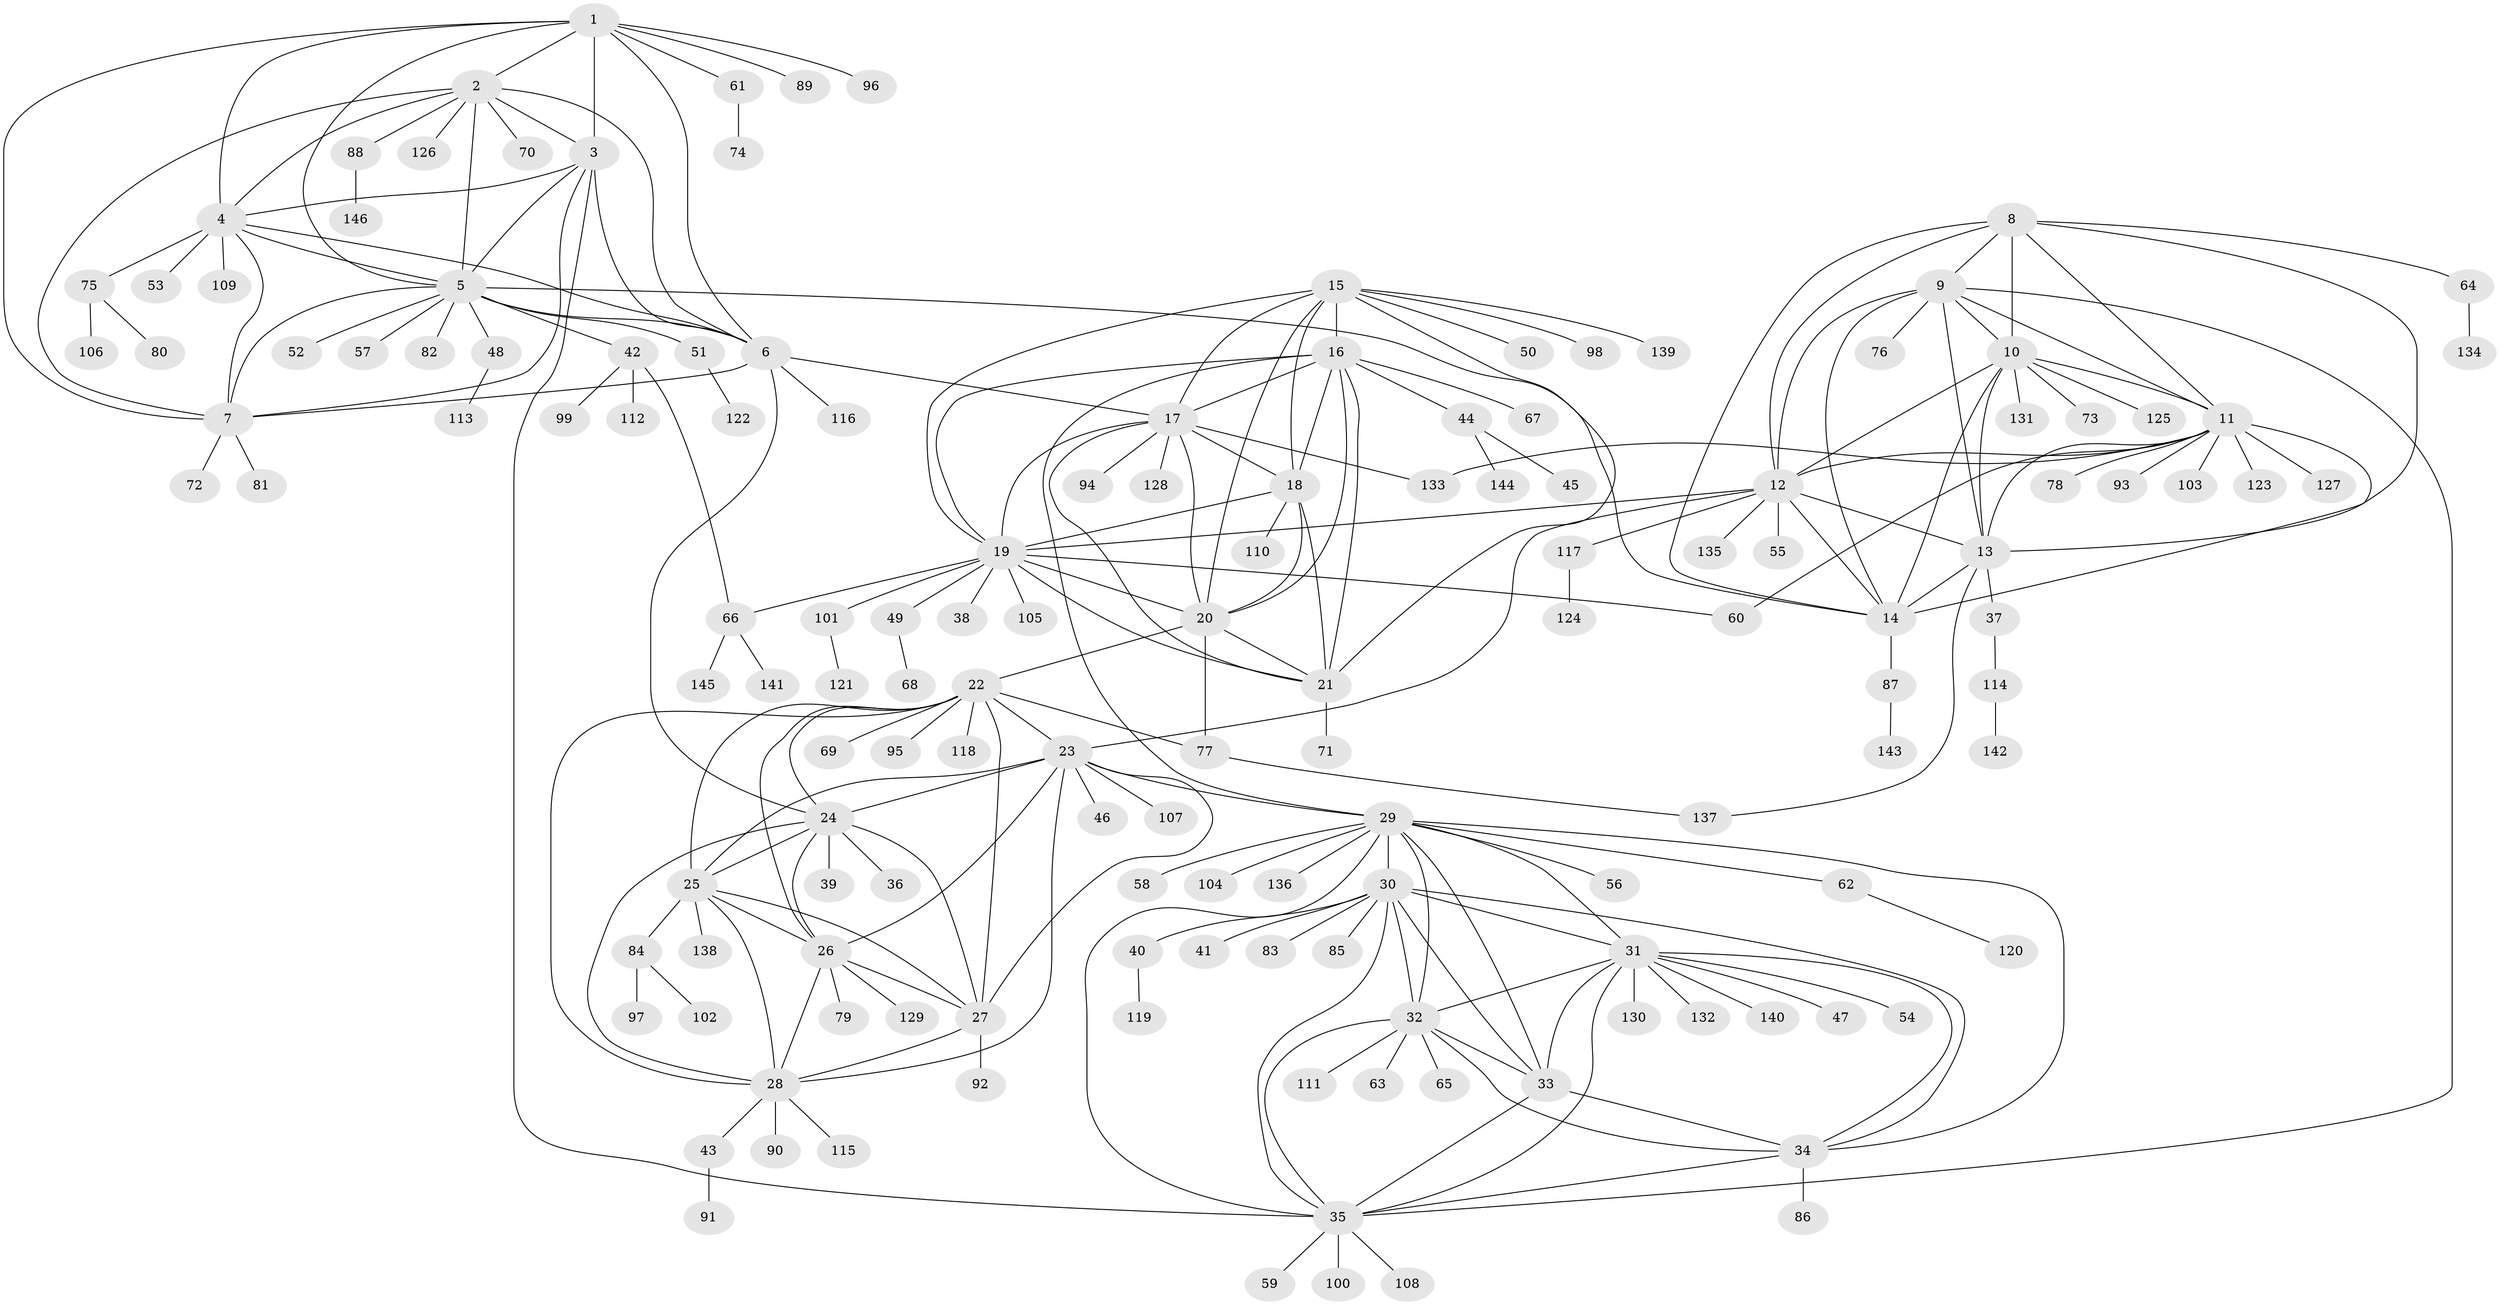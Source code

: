 // coarse degree distribution, {5: 0.034482758620689655, 6: 0.05172413793103448, 4: 0.017241379310344827, 2: 0.034482758620689655, 1: 0.7758620689655172, 11: 0.05172413793103448, 9: 0.017241379310344827, 13: 0.017241379310344827}
// Generated by graph-tools (version 1.1) at 2025/58/03/04/25 21:58:32]
// undirected, 146 vertices, 231 edges
graph export_dot {
graph [start="1"]
  node [color=gray90,style=filled];
  1;
  2;
  3;
  4;
  5;
  6;
  7;
  8;
  9;
  10;
  11;
  12;
  13;
  14;
  15;
  16;
  17;
  18;
  19;
  20;
  21;
  22;
  23;
  24;
  25;
  26;
  27;
  28;
  29;
  30;
  31;
  32;
  33;
  34;
  35;
  36;
  37;
  38;
  39;
  40;
  41;
  42;
  43;
  44;
  45;
  46;
  47;
  48;
  49;
  50;
  51;
  52;
  53;
  54;
  55;
  56;
  57;
  58;
  59;
  60;
  61;
  62;
  63;
  64;
  65;
  66;
  67;
  68;
  69;
  70;
  71;
  72;
  73;
  74;
  75;
  76;
  77;
  78;
  79;
  80;
  81;
  82;
  83;
  84;
  85;
  86;
  87;
  88;
  89;
  90;
  91;
  92;
  93;
  94;
  95;
  96;
  97;
  98;
  99;
  100;
  101;
  102;
  103;
  104;
  105;
  106;
  107;
  108;
  109;
  110;
  111;
  112;
  113;
  114;
  115;
  116;
  117;
  118;
  119;
  120;
  121;
  122;
  123;
  124;
  125;
  126;
  127;
  128;
  129;
  130;
  131;
  132;
  133;
  134;
  135;
  136;
  137;
  138;
  139;
  140;
  141;
  142;
  143;
  144;
  145;
  146;
  1 -- 2;
  1 -- 3;
  1 -- 4;
  1 -- 5;
  1 -- 6;
  1 -- 7;
  1 -- 61;
  1 -- 89;
  1 -- 96;
  2 -- 3;
  2 -- 4;
  2 -- 5;
  2 -- 6;
  2 -- 7;
  2 -- 70;
  2 -- 88;
  2 -- 126;
  3 -- 4;
  3 -- 5;
  3 -- 6;
  3 -- 7;
  3 -- 35;
  4 -- 5;
  4 -- 6;
  4 -- 7;
  4 -- 53;
  4 -- 75;
  4 -- 109;
  5 -- 6;
  5 -- 7;
  5 -- 14;
  5 -- 42;
  5 -- 48;
  5 -- 51;
  5 -- 52;
  5 -- 57;
  5 -- 82;
  6 -- 7;
  6 -- 17;
  6 -- 24;
  6 -- 116;
  7 -- 72;
  7 -- 81;
  8 -- 9;
  8 -- 10;
  8 -- 11;
  8 -- 12;
  8 -- 13;
  8 -- 14;
  8 -- 64;
  9 -- 10;
  9 -- 11;
  9 -- 12;
  9 -- 13;
  9 -- 14;
  9 -- 35;
  9 -- 76;
  10 -- 11;
  10 -- 12;
  10 -- 13;
  10 -- 14;
  10 -- 73;
  10 -- 125;
  10 -- 131;
  11 -- 12;
  11 -- 13;
  11 -- 14;
  11 -- 60;
  11 -- 78;
  11 -- 93;
  11 -- 103;
  11 -- 123;
  11 -- 127;
  11 -- 133;
  12 -- 13;
  12 -- 14;
  12 -- 19;
  12 -- 23;
  12 -- 55;
  12 -- 117;
  12 -- 135;
  13 -- 14;
  13 -- 37;
  13 -- 137;
  14 -- 87;
  15 -- 16;
  15 -- 17;
  15 -- 18;
  15 -- 19;
  15 -- 20;
  15 -- 21;
  15 -- 50;
  15 -- 98;
  15 -- 139;
  16 -- 17;
  16 -- 18;
  16 -- 19;
  16 -- 20;
  16 -- 21;
  16 -- 29;
  16 -- 44;
  16 -- 67;
  17 -- 18;
  17 -- 19;
  17 -- 20;
  17 -- 21;
  17 -- 94;
  17 -- 128;
  17 -- 133;
  18 -- 19;
  18 -- 20;
  18 -- 21;
  18 -- 110;
  19 -- 20;
  19 -- 21;
  19 -- 38;
  19 -- 49;
  19 -- 60;
  19 -- 66;
  19 -- 101;
  19 -- 105;
  20 -- 21;
  20 -- 22;
  20 -- 77;
  21 -- 71;
  22 -- 23;
  22 -- 24;
  22 -- 25;
  22 -- 26;
  22 -- 27;
  22 -- 28;
  22 -- 69;
  22 -- 77;
  22 -- 95;
  22 -- 118;
  23 -- 24;
  23 -- 25;
  23 -- 26;
  23 -- 27;
  23 -- 28;
  23 -- 29;
  23 -- 46;
  23 -- 107;
  24 -- 25;
  24 -- 26;
  24 -- 27;
  24 -- 28;
  24 -- 36;
  24 -- 39;
  25 -- 26;
  25 -- 27;
  25 -- 28;
  25 -- 84;
  25 -- 138;
  26 -- 27;
  26 -- 28;
  26 -- 79;
  26 -- 129;
  27 -- 28;
  27 -- 92;
  28 -- 43;
  28 -- 90;
  28 -- 115;
  29 -- 30;
  29 -- 31;
  29 -- 32;
  29 -- 33;
  29 -- 34;
  29 -- 35;
  29 -- 56;
  29 -- 58;
  29 -- 62;
  29 -- 104;
  29 -- 136;
  30 -- 31;
  30 -- 32;
  30 -- 33;
  30 -- 34;
  30 -- 35;
  30 -- 40;
  30 -- 41;
  30 -- 83;
  30 -- 85;
  31 -- 32;
  31 -- 33;
  31 -- 34;
  31 -- 35;
  31 -- 47;
  31 -- 54;
  31 -- 130;
  31 -- 132;
  31 -- 140;
  32 -- 33;
  32 -- 34;
  32 -- 35;
  32 -- 63;
  32 -- 65;
  32 -- 111;
  33 -- 34;
  33 -- 35;
  34 -- 35;
  34 -- 86;
  35 -- 59;
  35 -- 100;
  35 -- 108;
  37 -- 114;
  40 -- 119;
  42 -- 66;
  42 -- 99;
  42 -- 112;
  43 -- 91;
  44 -- 45;
  44 -- 144;
  48 -- 113;
  49 -- 68;
  51 -- 122;
  61 -- 74;
  62 -- 120;
  64 -- 134;
  66 -- 141;
  66 -- 145;
  75 -- 80;
  75 -- 106;
  77 -- 137;
  84 -- 97;
  84 -- 102;
  87 -- 143;
  88 -- 146;
  101 -- 121;
  114 -- 142;
  117 -- 124;
}

